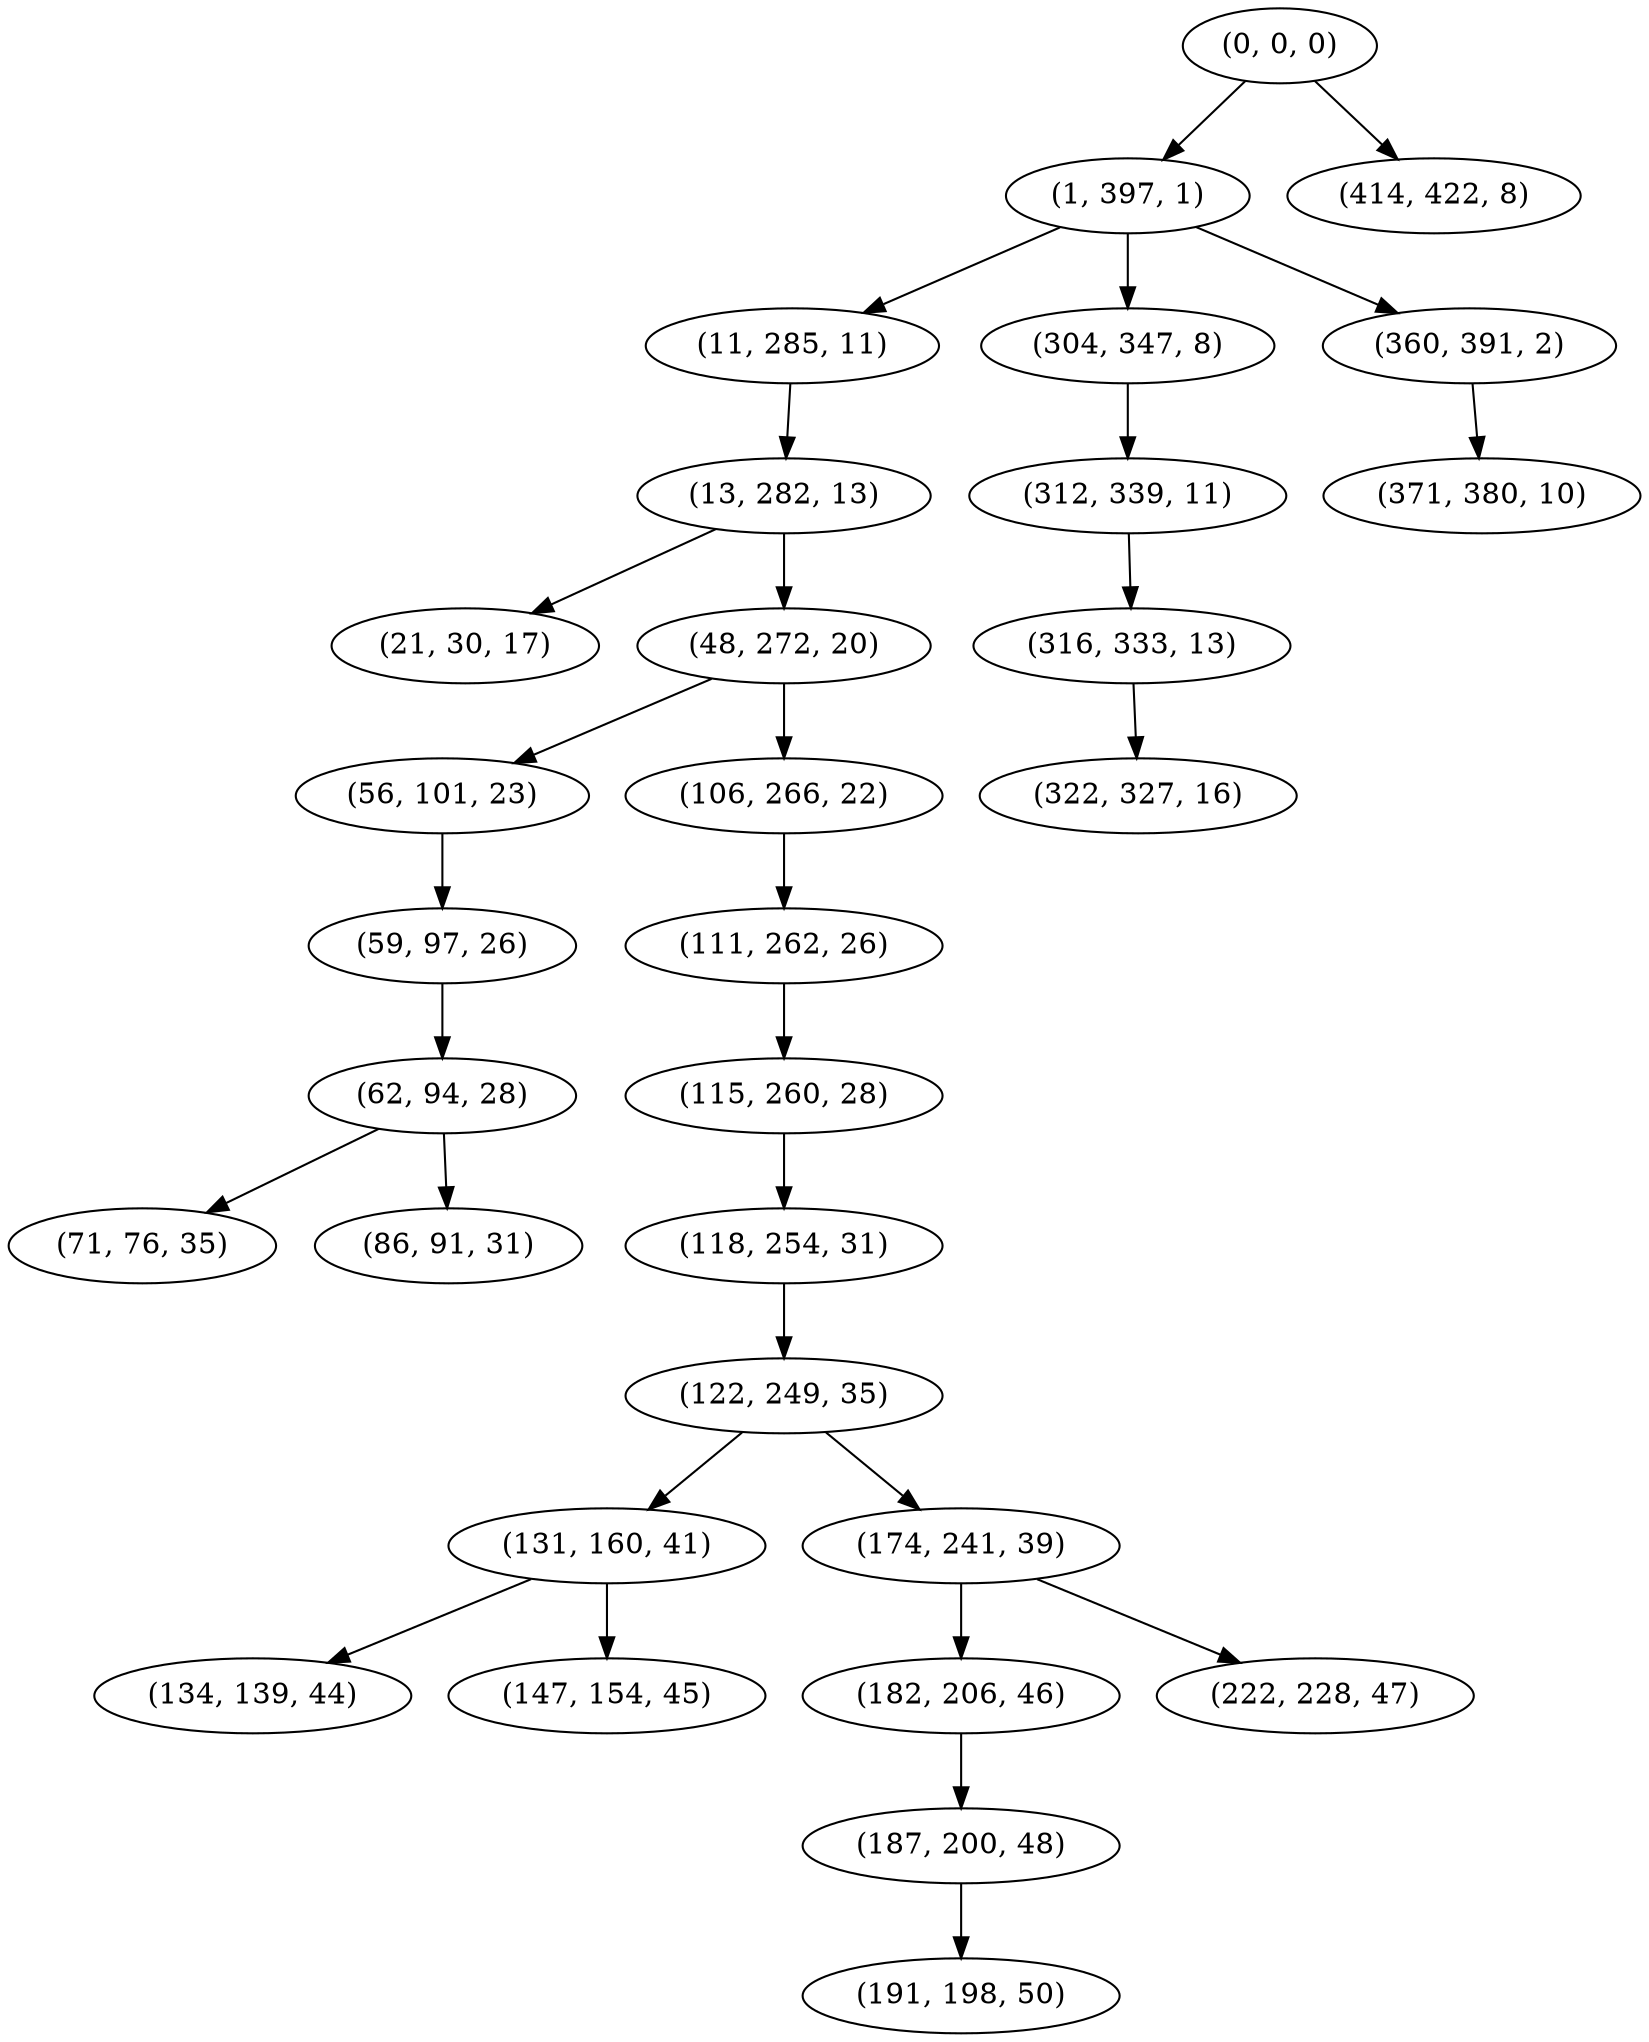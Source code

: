 digraph tree {
    "(0, 0, 0)";
    "(1, 397, 1)";
    "(11, 285, 11)";
    "(13, 282, 13)";
    "(21, 30, 17)";
    "(48, 272, 20)";
    "(56, 101, 23)";
    "(59, 97, 26)";
    "(62, 94, 28)";
    "(71, 76, 35)";
    "(86, 91, 31)";
    "(106, 266, 22)";
    "(111, 262, 26)";
    "(115, 260, 28)";
    "(118, 254, 31)";
    "(122, 249, 35)";
    "(131, 160, 41)";
    "(134, 139, 44)";
    "(147, 154, 45)";
    "(174, 241, 39)";
    "(182, 206, 46)";
    "(187, 200, 48)";
    "(191, 198, 50)";
    "(222, 228, 47)";
    "(304, 347, 8)";
    "(312, 339, 11)";
    "(316, 333, 13)";
    "(322, 327, 16)";
    "(360, 391, 2)";
    "(371, 380, 10)";
    "(414, 422, 8)";
    "(0, 0, 0)" -> "(1, 397, 1)";
    "(0, 0, 0)" -> "(414, 422, 8)";
    "(1, 397, 1)" -> "(11, 285, 11)";
    "(1, 397, 1)" -> "(304, 347, 8)";
    "(1, 397, 1)" -> "(360, 391, 2)";
    "(11, 285, 11)" -> "(13, 282, 13)";
    "(13, 282, 13)" -> "(21, 30, 17)";
    "(13, 282, 13)" -> "(48, 272, 20)";
    "(48, 272, 20)" -> "(56, 101, 23)";
    "(48, 272, 20)" -> "(106, 266, 22)";
    "(56, 101, 23)" -> "(59, 97, 26)";
    "(59, 97, 26)" -> "(62, 94, 28)";
    "(62, 94, 28)" -> "(71, 76, 35)";
    "(62, 94, 28)" -> "(86, 91, 31)";
    "(106, 266, 22)" -> "(111, 262, 26)";
    "(111, 262, 26)" -> "(115, 260, 28)";
    "(115, 260, 28)" -> "(118, 254, 31)";
    "(118, 254, 31)" -> "(122, 249, 35)";
    "(122, 249, 35)" -> "(131, 160, 41)";
    "(122, 249, 35)" -> "(174, 241, 39)";
    "(131, 160, 41)" -> "(134, 139, 44)";
    "(131, 160, 41)" -> "(147, 154, 45)";
    "(174, 241, 39)" -> "(182, 206, 46)";
    "(174, 241, 39)" -> "(222, 228, 47)";
    "(182, 206, 46)" -> "(187, 200, 48)";
    "(187, 200, 48)" -> "(191, 198, 50)";
    "(304, 347, 8)" -> "(312, 339, 11)";
    "(312, 339, 11)" -> "(316, 333, 13)";
    "(316, 333, 13)" -> "(322, 327, 16)";
    "(360, 391, 2)" -> "(371, 380, 10)";
}

